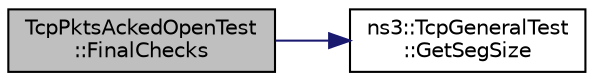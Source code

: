 digraph "TcpPktsAckedOpenTest::FinalChecks"
{
 // LATEX_PDF_SIZE
  edge [fontname="Helvetica",fontsize="10",labelfontname="Helvetica",labelfontsize="10"];
  node [fontname="Helvetica",fontsize="10",shape=record];
  rankdir="LR";
  Node1 [label="TcpPktsAckedOpenTest\l::FinalChecks",height=0.2,width=0.4,color="black", fillcolor="grey75", style="filled", fontcolor="black",tooltip="Performs the (eventual) final checks through test asserts."];
  Node1 -> Node2 [color="midnightblue",fontsize="10",style="solid",fontname="Helvetica"];
  Node2 [label="ns3::TcpGeneralTest\l::GetSegSize",height=0.2,width=0.4,color="black", fillcolor="white", style="filled",URL="$classns3_1_1_tcp_general_test.html#aa582b6345d877750962fc34012c9e20a",tooltip="Get the segment size of the node specified."];
}
